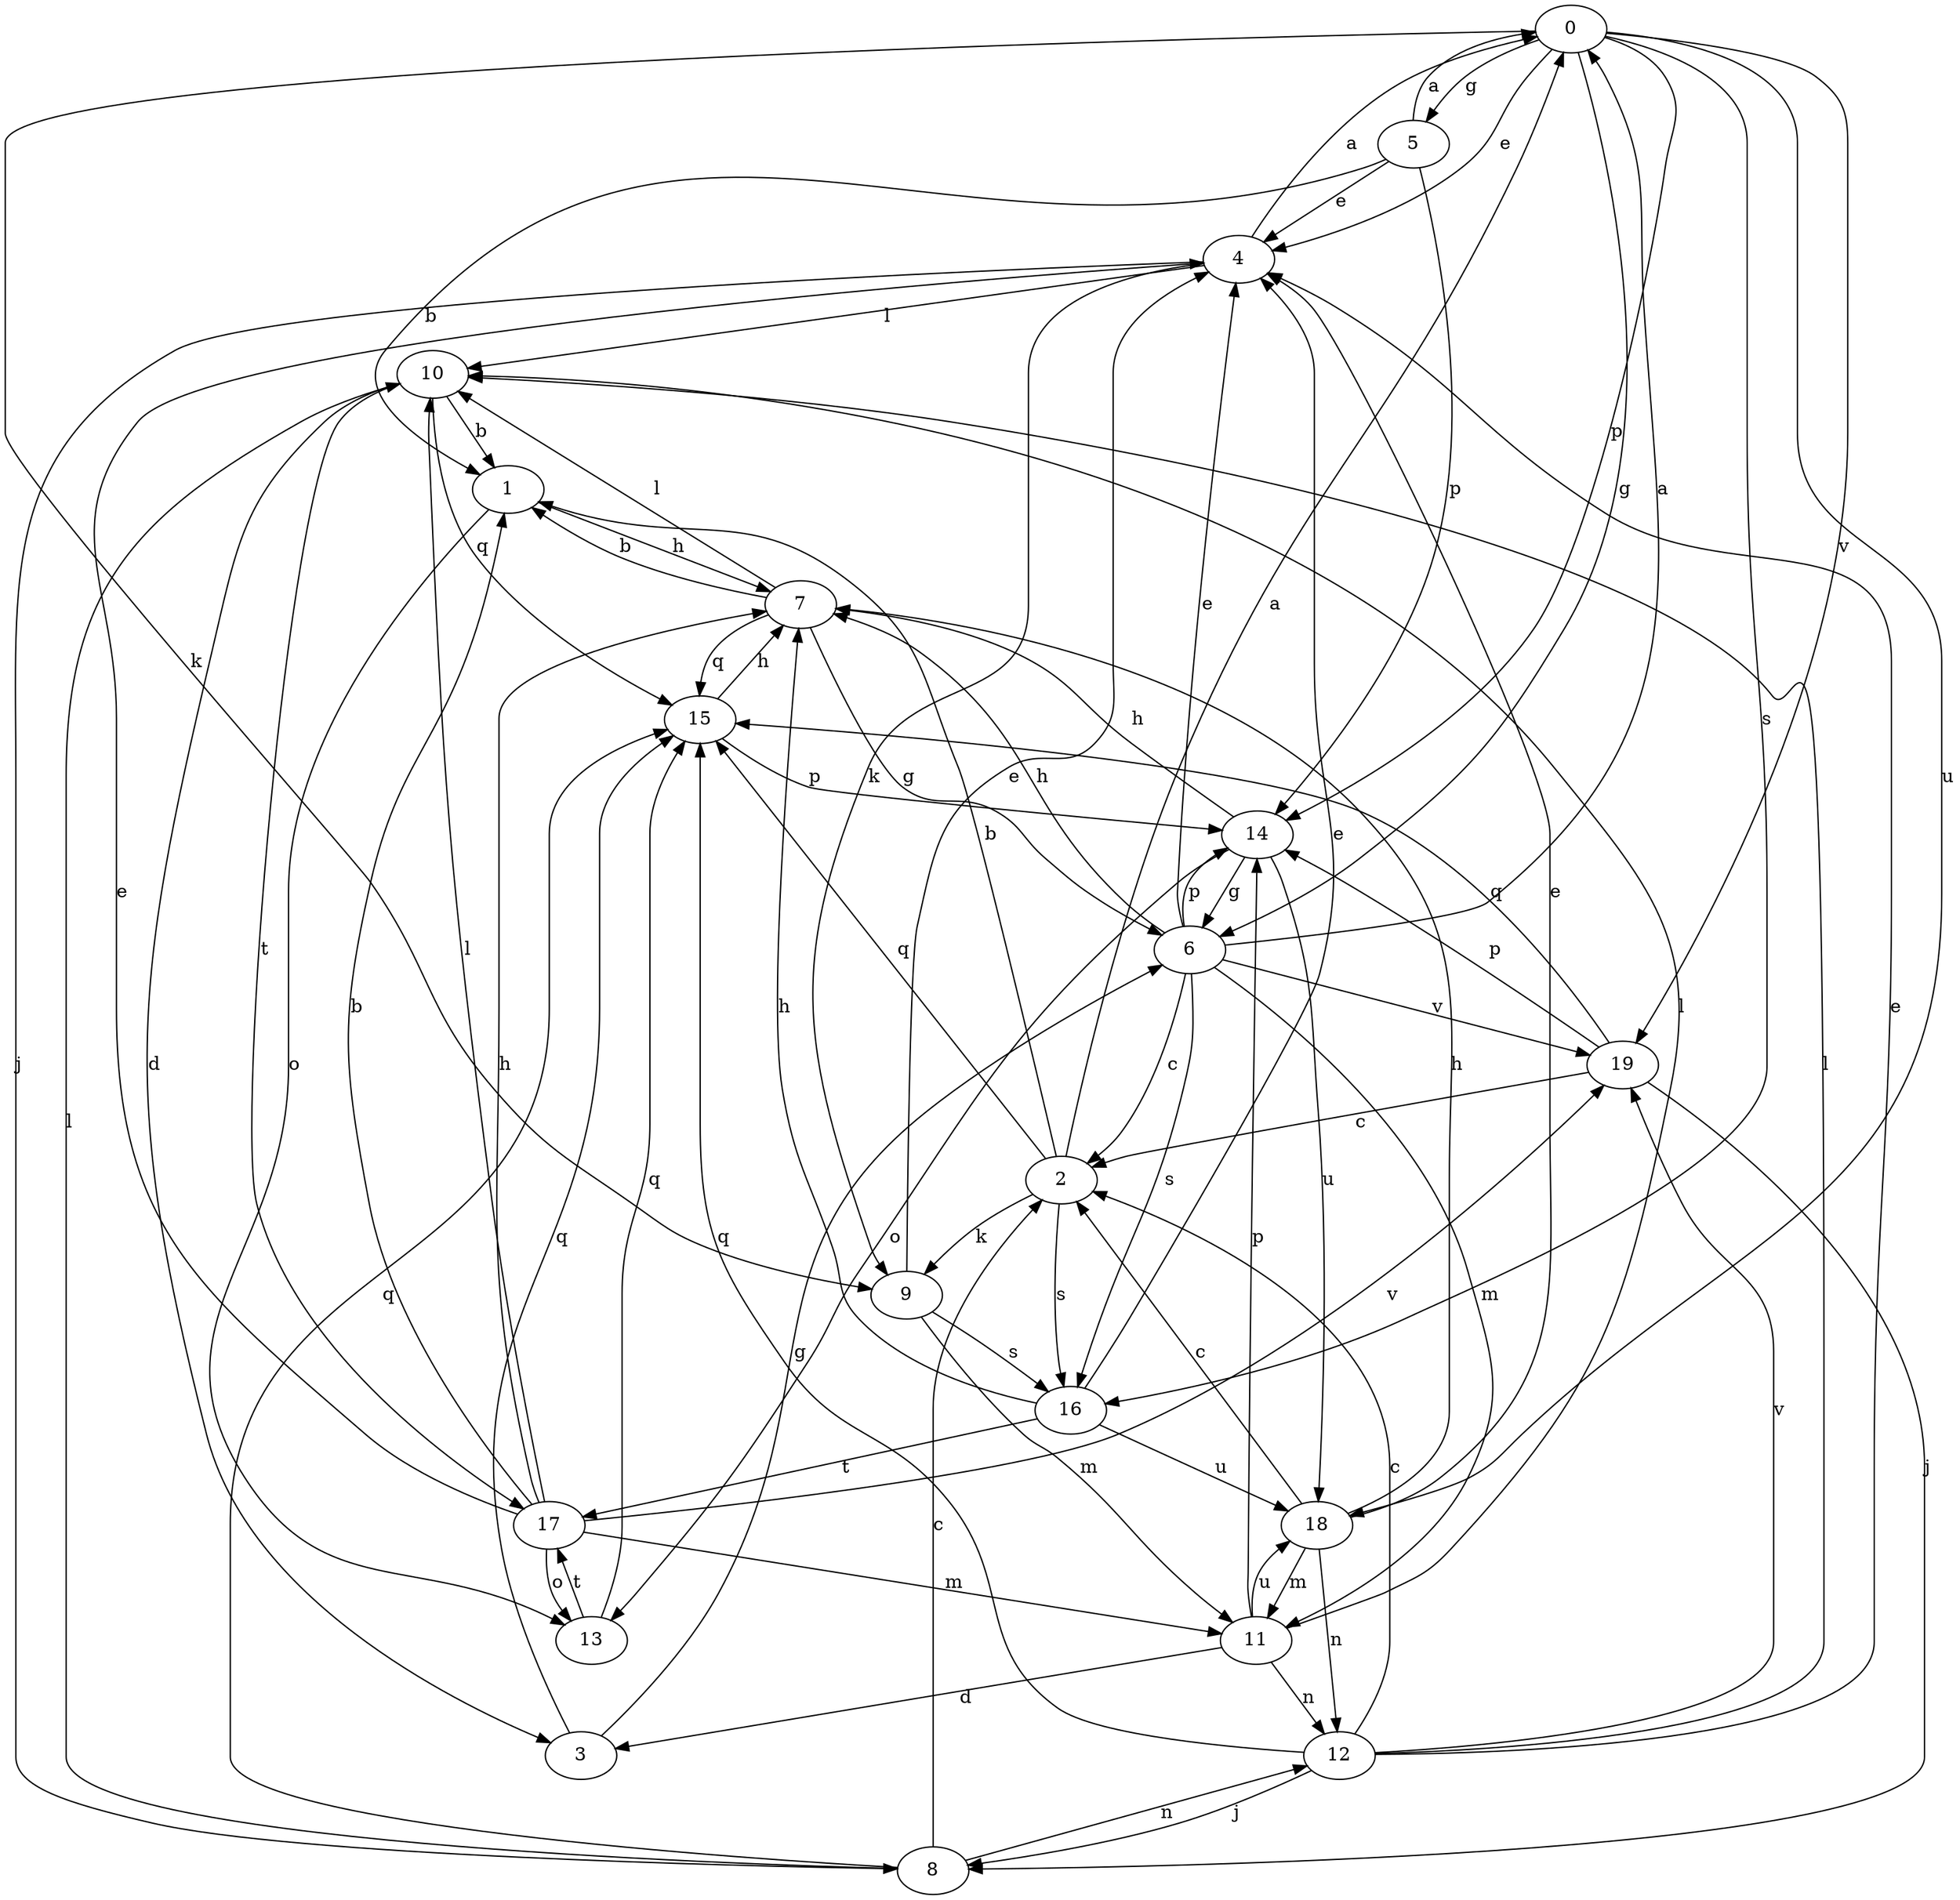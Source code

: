 strict digraph  {
0;
1;
2;
3;
4;
5;
6;
7;
8;
9;
10;
11;
12;
13;
14;
15;
16;
17;
18;
19;
0 -> 4  [label=e];
0 -> 5  [label=g];
0 -> 6  [label=g];
0 -> 9  [label=k];
0 -> 14  [label=p];
0 -> 16  [label=s];
0 -> 18  [label=u];
0 -> 19  [label=v];
1 -> 7  [label=h];
1 -> 13  [label=o];
2 -> 0  [label=a];
2 -> 1  [label=b];
2 -> 9  [label=k];
2 -> 15  [label=q];
2 -> 16  [label=s];
3 -> 6  [label=g];
3 -> 15  [label=q];
4 -> 0  [label=a];
4 -> 8  [label=j];
4 -> 9  [label=k];
4 -> 10  [label=l];
5 -> 0  [label=a];
5 -> 1  [label=b];
5 -> 4  [label=e];
5 -> 14  [label=p];
6 -> 0  [label=a];
6 -> 2  [label=c];
6 -> 4  [label=e];
6 -> 7  [label=h];
6 -> 11  [label=m];
6 -> 14  [label=p];
6 -> 16  [label=s];
6 -> 19  [label=v];
7 -> 1  [label=b];
7 -> 6  [label=g];
7 -> 10  [label=l];
7 -> 15  [label=q];
8 -> 2  [label=c];
8 -> 10  [label=l];
8 -> 12  [label=n];
8 -> 15  [label=q];
9 -> 4  [label=e];
9 -> 11  [label=m];
9 -> 16  [label=s];
10 -> 1  [label=b];
10 -> 3  [label=d];
10 -> 15  [label=q];
10 -> 17  [label=t];
11 -> 3  [label=d];
11 -> 10  [label=l];
11 -> 12  [label=n];
11 -> 14  [label=p];
11 -> 18  [label=u];
12 -> 2  [label=c];
12 -> 4  [label=e];
12 -> 8  [label=j];
12 -> 10  [label=l];
12 -> 15  [label=q];
12 -> 19  [label=v];
13 -> 15  [label=q];
13 -> 17  [label=t];
14 -> 6  [label=g];
14 -> 7  [label=h];
14 -> 13  [label=o];
14 -> 18  [label=u];
15 -> 7  [label=h];
15 -> 14  [label=p];
16 -> 4  [label=e];
16 -> 7  [label=h];
16 -> 17  [label=t];
16 -> 18  [label=u];
17 -> 1  [label=b];
17 -> 4  [label=e];
17 -> 7  [label=h];
17 -> 10  [label=l];
17 -> 11  [label=m];
17 -> 13  [label=o];
17 -> 19  [label=v];
18 -> 2  [label=c];
18 -> 4  [label=e];
18 -> 7  [label=h];
18 -> 11  [label=m];
18 -> 12  [label=n];
19 -> 2  [label=c];
19 -> 8  [label=j];
19 -> 14  [label=p];
19 -> 15  [label=q];
}
